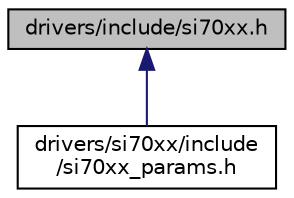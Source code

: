 digraph "drivers/include/si70xx.h"
{
 // LATEX_PDF_SIZE
  edge [fontname="Helvetica",fontsize="10",labelfontname="Helvetica",labelfontsize="10"];
  node [fontname="Helvetica",fontsize="10",shape=record];
  Node1 [label="drivers/include/si70xx.h",height=0.2,width=0.4,color="black", fillcolor="grey75", style="filled", fontcolor="black",tooltip="Interface definition of the Si70xx driver."];
  Node1 -> Node2 [dir="back",color="midnightblue",fontsize="10",style="solid",fontname="Helvetica"];
  Node2 [label="drivers/si70xx/include\l/si70xx_params.h",height=0.2,width=0.4,color="black", fillcolor="white", style="filled",URL="$si70xx__params_8h.html",tooltip="Default configuration for Si7006/13/20/21."];
}
